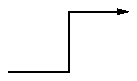 .PS 0.6 2 l 0
lineweight = .006
arrow right 0.5 then up 0.5 then right
#  or line -> right 0.5 . . .
.PF
